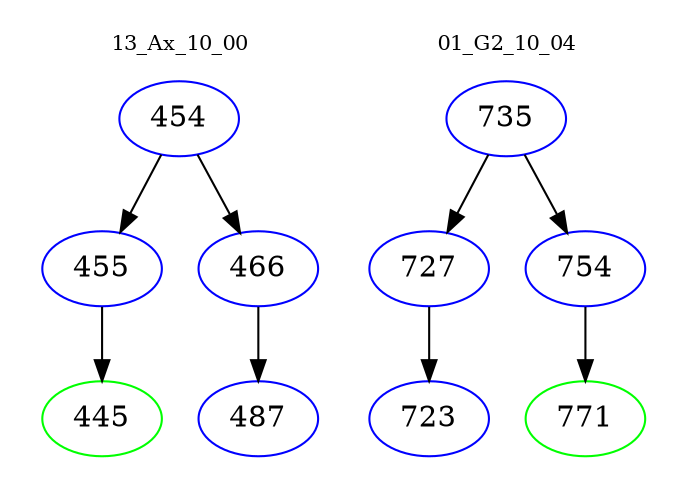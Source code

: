 digraph{
subgraph cluster_0 {
color = white
label = "13_Ax_10_00";
fontsize=10;
T0_454 [label="454", color="blue"]
T0_454 -> T0_455 [color="black"]
T0_455 [label="455", color="blue"]
T0_455 -> T0_445 [color="black"]
T0_445 [label="445", color="green"]
T0_454 -> T0_466 [color="black"]
T0_466 [label="466", color="blue"]
T0_466 -> T0_487 [color="black"]
T0_487 [label="487", color="blue"]
}
subgraph cluster_1 {
color = white
label = "01_G2_10_04";
fontsize=10;
T1_735 [label="735", color="blue"]
T1_735 -> T1_727 [color="black"]
T1_727 [label="727", color="blue"]
T1_727 -> T1_723 [color="black"]
T1_723 [label="723", color="blue"]
T1_735 -> T1_754 [color="black"]
T1_754 [label="754", color="blue"]
T1_754 -> T1_771 [color="black"]
T1_771 [label="771", color="green"]
}
}
